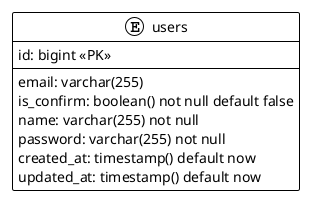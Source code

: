 @startuml

!theme plain
top to bottom direction
skinparam linetype ortho

entity users {
   id: bigint <<PK>>
   email: varchar(255)
   is_confirm: boolean() not null default false
   name: varchar(255) not null
   password: varchar(255) not null
   created_at: timestamp() default now
   updated_at: timestamp() default now
}

@enduml
